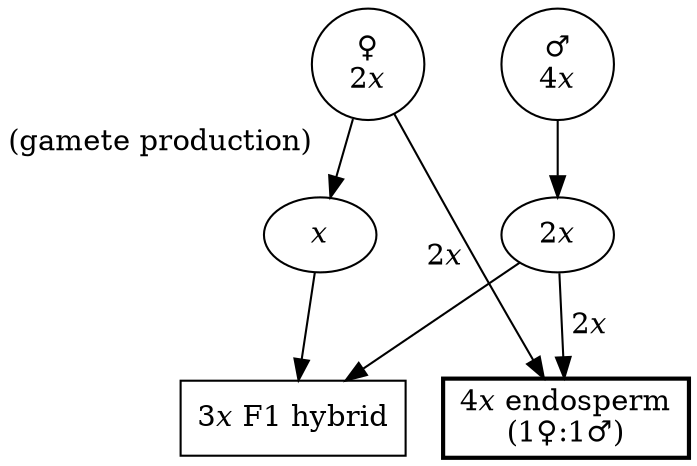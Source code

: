 digraph "Diploid-tetraploid hybridisation2" {
    // nodes
    maternal [ label = "♀\n2𝑥" class = "diploid_tetraploid_hybridisation2 hybrid_outcome endosperm_outcome" ]
    maternal_gamete [ label = "𝑥" class = "diploid_tetraploid_hybridisation2 hybrid_outcome" ]
    paternal [ label = "♂\n4𝑥" class = "diploid_tetraploid_hybridisation2 hybrid_outcome endosperm_outcome" ]
    paternal_gamete [ label = "2𝑥" class = "diploid_tetraploid_hybridisation2 hybrid_outcome endosperm_outcome" ]
    hybrid_outcome [ label = "3𝑥 F1 hybrid" shape = "box" class = "diploid_tetraploid_hybridisation2 hybrid_outcome onhover" ]
    endosperm [ label = "4𝑥 endosperm\n(1♀:1♂)" shape = "box" style = "bold" class = "diploid_tetraploid_hybridisation2 endosperm_outcome onhover" ]
    // edges
    maternal -> maternal_gamete [xlabel="(gamete production)   " class = "diploid_tetraploid_hybridisation2 hybrid_outcome" ]
    paternal -> paternal_gamete [ class = "diploid_tetraploid_hybridisation2 hybrid_outcome endosperm_outcome" ]
    maternal_gamete -> hybrid_outcome [ class = "diploid_tetraploid_hybridisation2 hybrid_outcome" ]
    paternal_gamete -> hybrid_outcome [ class = "diploid_tetraploid_hybridisation2 hybrid_outcome" ]
    maternal -> endosperm [ xlabel="2𝑥  " class = "diploid_tetraploid_hybridisation2 endosperm_outcome" ]
    paternal_gamete -> endosperm [ label=" 2𝑥" class = "diploid_tetraploid_hybridisation2 endosperm_outcome" ]
}
